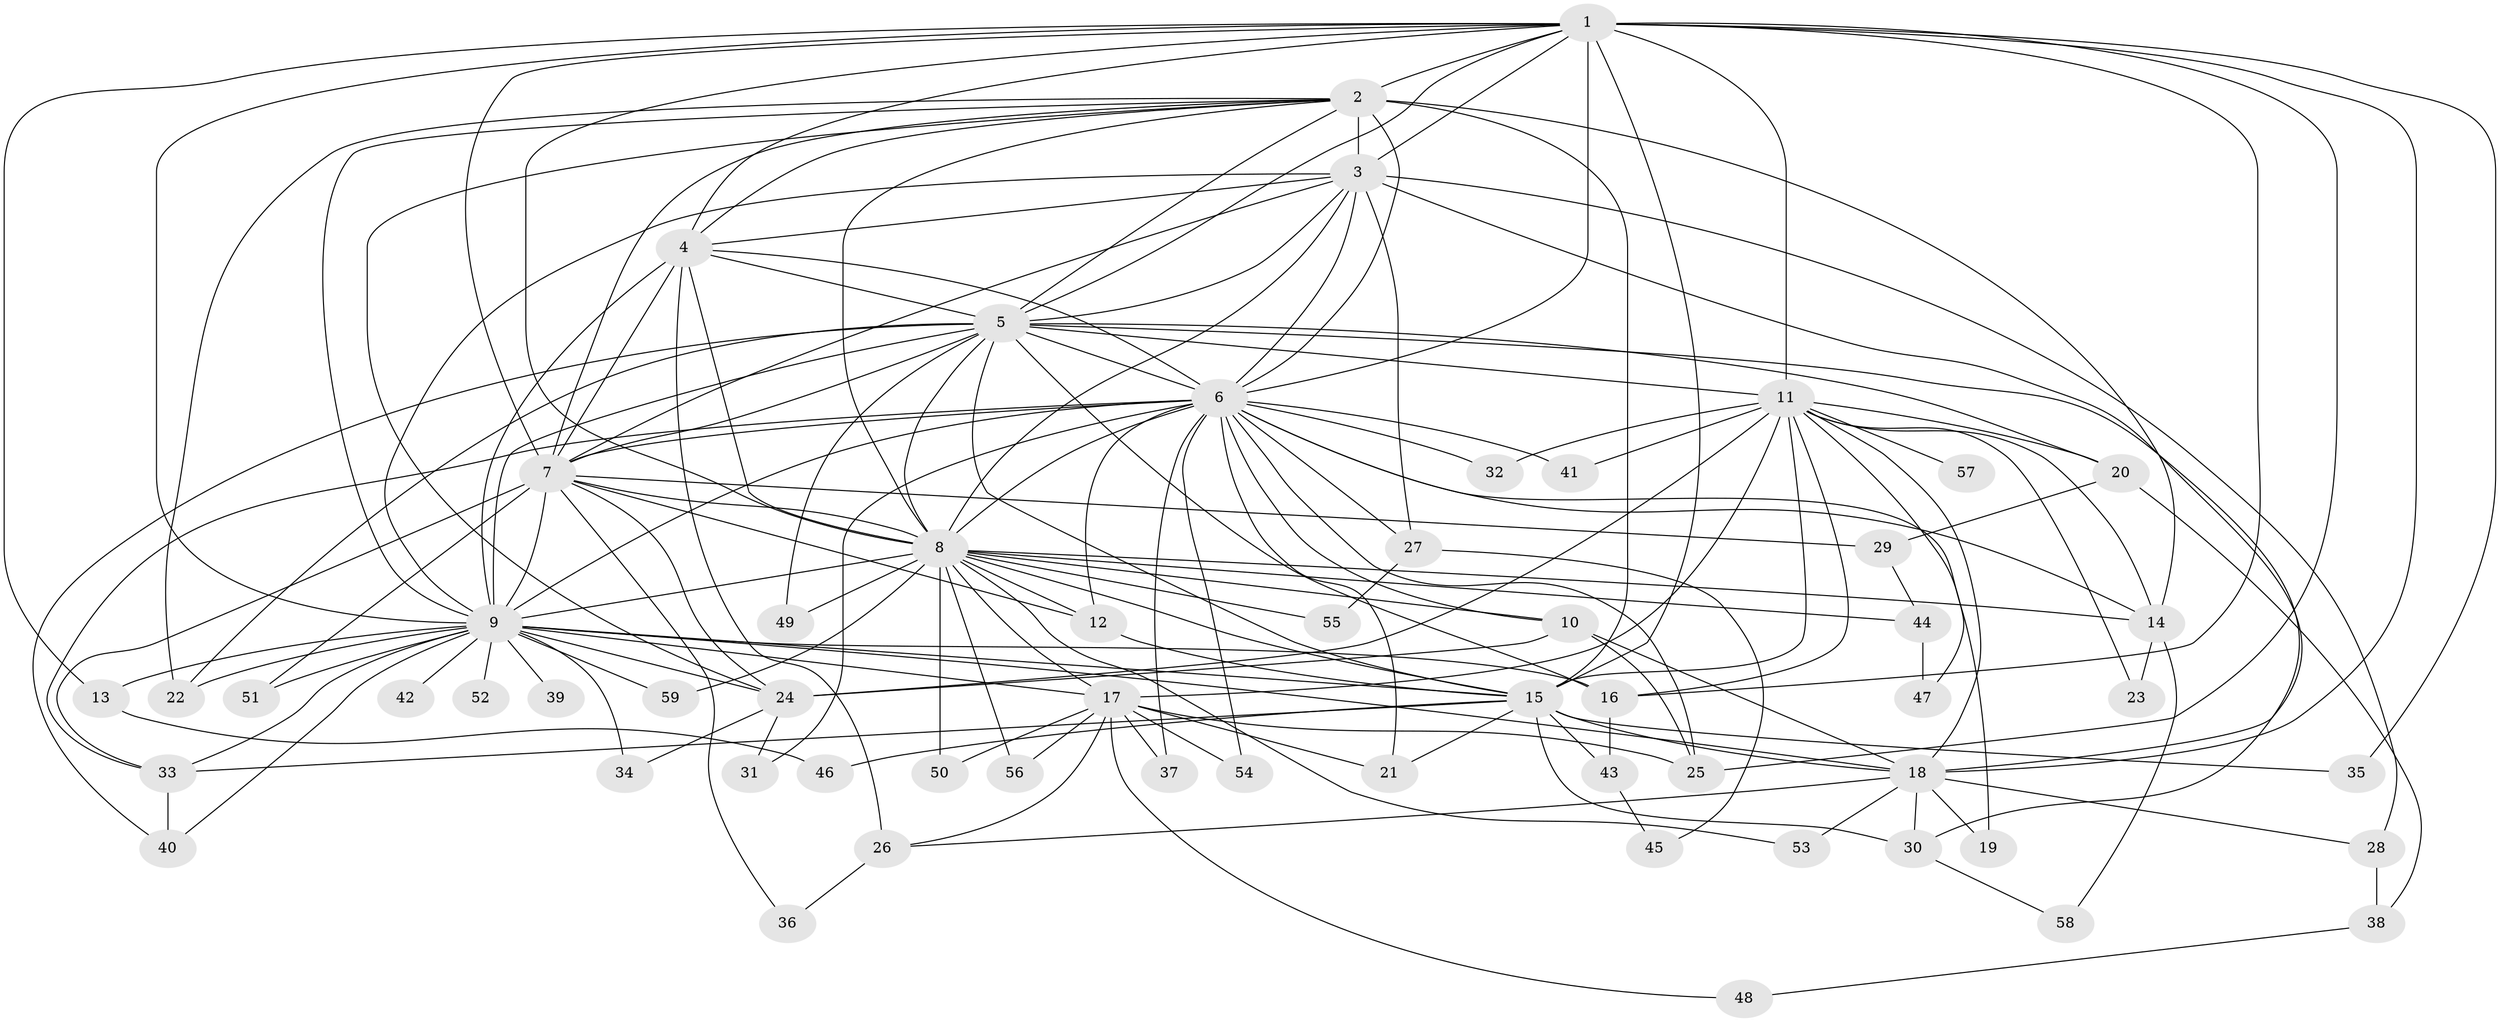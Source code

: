 // original degree distribution, {15: 0.008547008547008548, 29: 0.008547008547008548, 14: 0.008547008547008548, 13: 0.017094017094017096, 26: 0.008547008547008548, 21: 0.008547008547008548, 25: 0.008547008547008548, 16: 0.008547008547008548, 22: 0.008547008547008548, 34: 0.008547008547008548, 5: 0.042735042735042736, 3: 0.23931623931623933, 4: 0.05128205128205128, 2: 0.5384615384615384, 9: 0.017094017094017096, 6: 0.008547008547008548, 7: 0.008547008547008548}
// Generated by graph-tools (version 1.1) at 2025/50/03/04/25 22:50:03]
// undirected, 59 vertices, 159 edges
graph export_dot {
  node [color=gray90,style=filled];
  1;
  2;
  3;
  4;
  5;
  6;
  7;
  8;
  9;
  10;
  11;
  12;
  13;
  14;
  15;
  16;
  17;
  18;
  19;
  20;
  21;
  22;
  23;
  24;
  25;
  26;
  27;
  28;
  29;
  30;
  31;
  32;
  33;
  34;
  35;
  36;
  37;
  38;
  39;
  40;
  41;
  42;
  43;
  44;
  45;
  46;
  47;
  48;
  49;
  50;
  51;
  52;
  53;
  54;
  55;
  56;
  57;
  58;
  59;
  1 -- 2 [weight=2.0];
  1 -- 3 [weight=2.0];
  1 -- 4 [weight=2.0];
  1 -- 5 [weight=2.0];
  1 -- 6 [weight=2.0];
  1 -- 7 [weight=3.0];
  1 -- 8 [weight=2.0];
  1 -- 9 [weight=3.0];
  1 -- 11 [weight=12.0];
  1 -- 13 [weight=1.0];
  1 -- 15 [weight=1.0];
  1 -- 16 [weight=1.0];
  1 -- 18 [weight=2.0];
  1 -- 25 [weight=1.0];
  1 -- 35 [weight=1.0];
  2 -- 3 [weight=2.0];
  2 -- 4 [weight=1.0];
  2 -- 5 [weight=2.0];
  2 -- 6 [weight=1.0];
  2 -- 7 [weight=1.0];
  2 -- 8 [weight=2.0];
  2 -- 9 [weight=2.0];
  2 -- 14 [weight=1.0];
  2 -- 15 [weight=13.0];
  2 -- 22 [weight=1.0];
  2 -- 24 [weight=1.0];
  3 -- 4 [weight=1.0];
  3 -- 5 [weight=1.0];
  3 -- 6 [weight=2.0];
  3 -- 7 [weight=1.0];
  3 -- 8 [weight=1.0];
  3 -- 9 [weight=2.0];
  3 -- 18 [weight=1.0];
  3 -- 27 [weight=1.0];
  3 -- 28 [weight=1.0];
  4 -- 5 [weight=1.0];
  4 -- 6 [weight=1.0];
  4 -- 7 [weight=1.0];
  4 -- 8 [weight=1.0];
  4 -- 9 [weight=2.0];
  4 -- 26 [weight=3.0];
  5 -- 6 [weight=2.0];
  5 -- 7 [weight=2.0];
  5 -- 8 [weight=1.0];
  5 -- 9 [weight=1.0];
  5 -- 11 [weight=1.0];
  5 -- 15 [weight=1.0];
  5 -- 16 [weight=2.0];
  5 -- 20 [weight=1.0];
  5 -- 22 [weight=1.0];
  5 -- 30 [weight=1.0];
  5 -- 40 [weight=1.0];
  5 -- 49 [weight=1.0];
  6 -- 7 [weight=1.0];
  6 -- 8 [weight=1.0];
  6 -- 9 [weight=1.0];
  6 -- 10 [weight=1.0];
  6 -- 12 [weight=1.0];
  6 -- 14 [weight=1.0];
  6 -- 19 [weight=1.0];
  6 -- 21 [weight=1.0];
  6 -- 25 [weight=1.0];
  6 -- 27 [weight=1.0];
  6 -- 31 [weight=1.0];
  6 -- 32 [weight=1.0];
  6 -- 33 [weight=1.0];
  6 -- 37 [weight=1.0];
  6 -- 41 [weight=1.0];
  6 -- 54 [weight=1.0];
  7 -- 8 [weight=1.0];
  7 -- 9 [weight=1.0];
  7 -- 12 [weight=1.0];
  7 -- 24 [weight=1.0];
  7 -- 29 [weight=1.0];
  7 -- 33 [weight=1.0];
  7 -- 36 [weight=1.0];
  7 -- 51 [weight=1.0];
  8 -- 9 [weight=2.0];
  8 -- 10 [weight=1.0];
  8 -- 12 [weight=1.0];
  8 -- 14 [weight=1.0];
  8 -- 15 [weight=1.0];
  8 -- 17 [weight=1.0];
  8 -- 44 [weight=1.0];
  8 -- 49 [weight=1.0];
  8 -- 50 [weight=1.0];
  8 -- 53 [weight=1.0];
  8 -- 55 [weight=1.0];
  8 -- 56 [weight=1.0];
  8 -- 59 [weight=1.0];
  9 -- 13 [weight=1.0];
  9 -- 15 [weight=4.0];
  9 -- 16 [weight=1.0];
  9 -- 17 [weight=1.0];
  9 -- 18 [weight=1.0];
  9 -- 22 [weight=1.0];
  9 -- 24 [weight=1.0];
  9 -- 33 [weight=1.0];
  9 -- 34 [weight=1.0];
  9 -- 39 [weight=1.0];
  9 -- 40 [weight=1.0];
  9 -- 42 [weight=1.0];
  9 -- 51 [weight=1.0];
  9 -- 52 [weight=1.0];
  9 -- 59 [weight=1.0];
  10 -- 18 [weight=1.0];
  10 -- 24 [weight=1.0];
  10 -- 25 [weight=1.0];
  11 -- 14 [weight=2.0];
  11 -- 15 [weight=1.0];
  11 -- 16 [weight=1.0];
  11 -- 17 [weight=3.0];
  11 -- 18 [weight=1.0];
  11 -- 20 [weight=2.0];
  11 -- 23 [weight=1.0];
  11 -- 24 [weight=1.0];
  11 -- 32 [weight=1.0];
  11 -- 41 [weight=1.0];
  11 -- 47 [weight=1.0];
  11 -- 57 [weight=2.0];
  12 -- 15 [weight=1.0];
  13 -- 46 [weight=1.0];
  14 -- 23 [weight=1.0];
  14 -- 58 [weight=1.0];
  15 -- 18 [weight=1.0];
  15 -- 21 [weight=1.0];
  15 -- 30 [weight=1.0];
  15 -- 33 [weight=1.0];
  15 -- 35 [weight=1.0];
  15 -- 43 [weight=1.0];
  15 -- 46 [weight=1.0];
  16 -- 43 [weight=1.0];
  17 -- 21 [weight=1.0];
  17 -- 25 [weight=1.0];
  17 -- 26 [weight=2.0];
  17 -- 37 [weight=1.0];
  17 -- 48 [weight=1.0];
  17 -- 50 [weight=1.0];
  17 -- 54 [weight=1.0];
  17 -- 56 [weight=1.0];
  18 -- 19 [weight=1.0];
  18 -- 26 [weight=1.0];
  18 -- 28 [weight=1.0];
  18 -- 30 [weight=1.0];
  18 -- 53 [weight=1.0];
  20 -- 29 [weight=1.0];
  20 -- 38 [weight=1.0];
  24 -- 31 [weight=1.0];
  24 -- 34 [weight=1.0];
  26 -- 36 [weight=1.0];
  27 -- 45 [weight=1.0];
  27 -- 55 [weight=1.0];
  28 -- 38 [weight=1.0];
  29 -- 44 [weight=1.0];
  30 -- 58 [weight=1.0];
  33 -- 40 [weight=1.0];
  38 -- 48 [weight=1.0];
  43 -- 45 [weight=1.0];
  44 -- 47 [weight=1.0];
}
